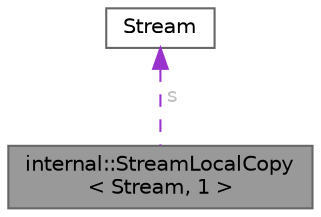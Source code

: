 digraph "internal::StreamLocalCopy&lt; Stream, 1 &gt;"
{
 // LATEX_PDF_SIZE
  bgcolor="transparent";
  edge [fontname=Helvetica,fontsize=10,labelfontname=Helvetica,labelfontsize=10];
  node [fontname=Helvetica,fontsize=10,shape=box,height=0.2,width=0.4];
  Node1 [id="Node000001",label="internal::StreamLocalCopy\l\< Stream, 1 \>",height=0.2,width=0.4,color="gray40", fillcolor="grey60", style="filled", fontcolor="black",tooltip="Do copy optimization."];
  Node2 -> Node1 [id="edge1_Node000001_Node000002",dir="back",color="darkorchid3",style="dashed",tooltip=" ",label=" s",fontcolor="grey" ];
  Node2 [id="Node000002",label="Stream",height=0.2,width=0.4,color="gray40", fillcolor="white", style="filled",URL="$classrapidjson_1_1_stream.html",tooltip="Concept for reading and writing characters."];
}
